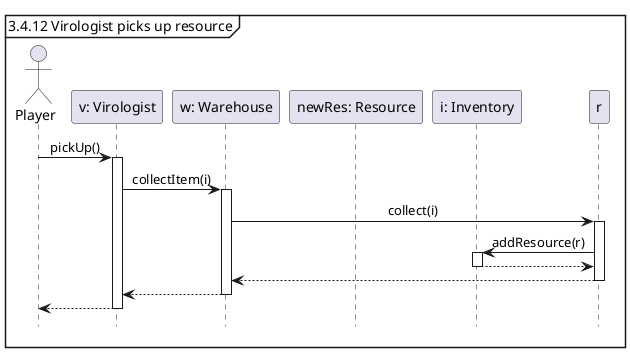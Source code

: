 @startuml
'https://plantuml.com/sequence-diagram

hide footbox
skinparam sequenceMessageAlign center

mainframe 3.4.12 Virologist picks up resource

actor Player as p
participant "v: Virologist" as v
participant "w: Warehouse" as w
participant "newRes: Resource" as newRes
participant "i: Inventory" as i

p -> v ++ : pickUp()
    v -> w ++ : collectItem(i)
        w -> r ++ : collect(i)
            r -> i ++ : addResource(r)
            return
        return
    return
return

@enduml